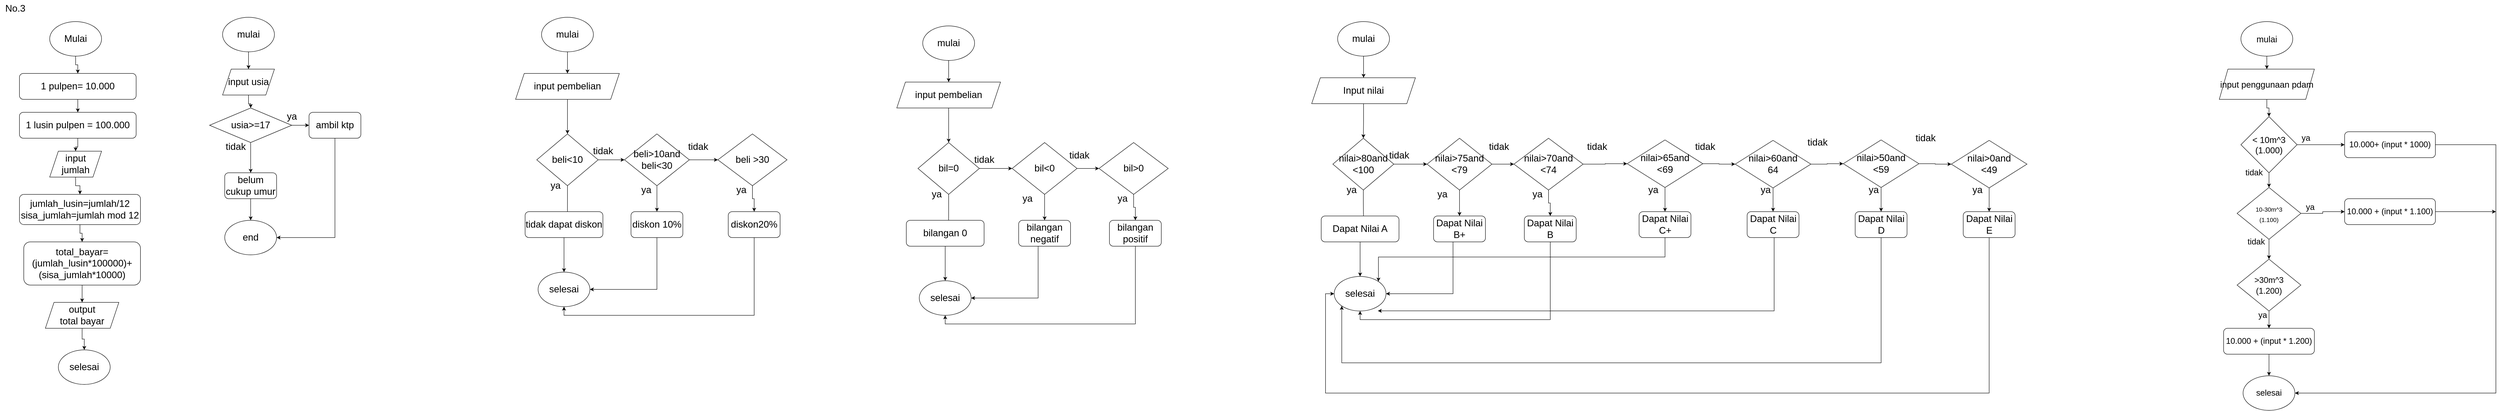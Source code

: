 <mxfile version="20.3.0" type="device"><diagram id="Jb3I0SCx1r03tCXMMXGC" name="Page-1"><mxGraphModel dx="1438" dy="920" grid="1" gridSize="10" guides="1" tooltips="1" connect="1" arrows="1" fold="1" page="1" pageScale="1" pageWidth="850" pageHeight="1100" math="0" shadow="0"><root><mxCell id="0"/><mxCell id="1" parent="0"/><mxCell id="TK1wVBb4uT0jrd9U-H1D-11" value="" style="edgeStyle=orthogonalEdgeStyle;rounded=0;orthogonalLoop=1;jettySize=auto;html=1;fontSize=22;" parent="1" source="TK1wVBb4uT0jrd9U-H1D-1" target="TK1wVBb4uT0jrd9U-H1D-3" edge="1"><mxGeometry relative="1" as="geometry"/></mxCell><mxCell id="TK1wVBb4uT0jrd9U-H1D-1" value="&lt;font style=&quot;font-size: 22px;&quot;&gt;Mulai&lt;/font&gt;" style="ellipse;whiteSpace=wrap;html=1;" parent="1" vertex="1"><mxGeometry x="130" y="90" width="120" height="80" as="geometry"/></mxCell><mxCell id="TK1wVBb4uT0jrd9U-H1D-2" value="No.3" style="text;html=1;align=center;verticalAlign=middle;resizable=0;points=[];autosize=1;strokeColor=none;fillColor=none;fontSize=22;" parent="1" vertex="1"><mxGeometry x="15" y="40" width="70" height="40" as="geometry"/></mxCell><mxCell id="TK1wVBb4uT0jrd9U-H1D-12" value="" style="edgeStyle=orthogonalEdgeStyle;rounded=0;orthogonalLoop=1;jettySize=auto;html=1;fontSize=22;" parent="1" source="TK1wVBb4uT0jrd9U-H1D-3" target="TK1wVBb4uT0jrd9U-H1D-4" edge="1"><mxGeometry relative="1" as="geometry"/></mxCell><mxCell id="TK1wVBb4uT0jrd9U-H1D-3" value="1 pulpen= 10.000" style="rounded=1;whiteSpace=wrap;html=1;fontSize=22;" parent="1" vertex="1"><mxGeometry x="60" y="210" width="270" height="60" as="geometry"/></mxCell><mxCell id="TK1wVBb4uT0jrd9U-H1D-13" value="" style="edgeStyle=orthogonalEdgeStyle;rounded=0;orthogonalLoop=1;jettySize=auto;html=1;fontSize=22;" parent="1" source="TK1wVBb4uT0jrd9U-H1D-4" target="TK1wVBb4uT0jrd9U-H1D-6" edge="1"><mxGeometry relative="1" as="geometry"/></mxCell><mxCell id="TK1wVBb4uT0jrd9U-H1D-4" value="1 lusin pulpen = 100.000" style="rounded=1;whiteSpace=wrap;html=1;fontSize=22;" parent="1" vertex="1"><mxGeometry x="60" y="300" width="270" height="60" as="geometry"/></mxCell><mxCell id="TK1wVBb4uT0jrd9U-H1D-14" value="" style="edgeStyle=orthogonalEdgeStyle;rounded=0;orthogonalLoop=1;jettySize=auto;html=1;fontSize=22;" parent="1" source="TK1wVBb4uT0jrd9U-H1D-6" target="TK1wVBb4uT0jrd9U-H1D-7" edge="1"><mxGeometry relative="1" as="geometry"/></mxCell><mxCell id="TK1wVBb4uT0jrd9U-H1D-6" value="input jumlah" style="shape=parallelogram;perimeter=parallelogramPerimeter;whiteSpace=wrap;html=1;fixedSize=1;fontSize=22;" parent="1" vertex="1"><mxGeometry x="130" y="390" width="120" height="60" as="geometry"/></mxCell><mxCell id="TK1wVBb4uT0jrd9U-H1D-15" value="" style="edgeStyle=orthogonalEdgeStyle;rounded=0;orthogonalLoop=1;jettySize=auto;html=1;fontSize=22;" parent="1" source="TK1wVBb4uT0jrd9U-H1D-7" target="TK1wVBb4uT0jrd9U-H1D-8" edge="1"><mxGeometry relative="1" as="geometry"/></mxCell><mxCell id="TK1wVBb4uT0jrd9U-H1D-7" value="jumlah_lusin=jumlah/12&lt;br&gt;sisa_jumlah=jumlah mod 12" style="rounded=1;whiteSpace=wrap;html=1;fontSize=22;" parent="1" vertex="1"><mxGeometry x="60" y="490" width="280" height="70" as="geometry"/></mxCell><mxCell id="TK1wVBb4uT0jrd9U-H1D-16" value="" style="edgeStyle=orthogonalEdgeStyle;rounded=0;orthogonalLoop=1;jettySize=auto;html=1;fontSize=22;" parent="1" source="TK1wVBb4uT0jrd9U-H1D-8" target="TK1wVBb4uT0jrd9U-H1D-9" edge="1"><mxGeometry relative="1" as="geometry"/></mxCell><mxCell id="TK1wVBb4uT0jrd9U-H1D-8" value="total_bayar=(jumlah_lusin*100000)+(sisa_jumlah*10000)" style="rounded=1;whiteSpace=wrap;html=1;fontSize=22;" parent="1" vertex="1"><mxGeometry x="70" y="600" width="270" height="100" as="geometry"/></mxCell><mxCell id="TK1wVBb4uT0jrd9U-H1D-17" value="" style="edgeStyle=orthogonalEdgeStyle;rounded=0;orthogonalLoop=1;jettySize=auto;html=1;fontSize=22;" parent="1" source="TK1wVBb4uT0jrd9U-H1D-9" target="TK1wVBb4uT0jrd9U-H1D-10" edge="1"><mxGeometry relative="1" as="geometry"/></mxCell><mxCell id="TK1wVBb4uT0jrd9U-H1D-9" value="output&lt;br&gt;total bayar" style="shape=parallelogram;perimeter=parallelogramPerimeter;whiteSpace=wrap;html=1;fixedSize=1;fontSize=22;" parent="1" vertex="1"><mxGeometry x="120" y="740" width="170" height="60" as="geometry"/></mxCell><mxCell id="TK1wVBb4uT0jrd9U-H1D-10" value="selesai" style="ellipse;whiteSpace=wrap;html=1;fontSize=22;" parent="1" vertex="1"><mxGeometry x="150" y="850" width="120" height="80" as="geometry"/></mxCell><mxCell id="TK1wVBb4uT0jrd9U-H1D-25" value="" style="edgeStyle=orthogonalEdgeStyle;rounded=0;orthogonalLoop=1;jettySize=auto;html=1;fontSize=22;" parent="1" source="TK1wVBb4uT0jrd9U-H1D-18" target="TK1wVBb4uT0jrd9U-H1D-19" edge="1"><mxGeometry relative="1" as="geometry"/></mxCell><mxCell id="TK1wVBb4uT0jrd9U-H1D-18" value="mulai" style="ellipse;whiteSpace=wrap;html=1;fontSize=22;" parent="1" vertex="1"><mxGeometry x="530" y="80" width="120" height="80" as="geometry"/></mxCell><mxCell id="TK1wVBb4uT0jrd9U-H1D-26" value="" style="edgeStyle=orthogonalEdgeStyle;rounded=0;orthogonalLoop=1;jettySize=auto;html=1;fontSize=22;" parent="1" source="TK1wVBb4uT0jrd9U-H1D-19" target="TK1wVBb4uT0jrd9U-H1D-20" edge="1"><mxGeometry relative="1" as="geometry"/></mxCell><mxCell id="TK1wVBb4uT0jrd9U-H1D-19" value="input usia" style="shape=parallelogram;perimeter=parallelogramPerimeter;whiteSpace=wrap;html=1;fixedSize=1;fontSize=22;" parent="1" vertex="1"><mxGeometry x="530" y="200" width="120" height="60" as="geometry"/></mxCell><mxCell id="TK1wVBb4uT0jrd9U-H1D-27" value="" style="edgeStyle=orthogonalEdgeStyle;rounded=0;orthogonalLoop=1;jettySize=auto;html=1;fontSize=22;" parent="1" source="TK1wVBb4uT0jrd9U-H1D-20" target="TK1wVBb4uT0jrd9U-H1D-23" edge="1"><mxGeometry relative="1" as="geometry"/></mxCell><mxCell id="TK1wVBb4uT0jrd9U-H1D-30" value="" style="edgeStyle=orthogonalEdgeStyle;rounded=0;orthogonalLoop=1;jettySize=auto;html=1;fontSize=22;" parent="1" source="TK1wVBb4uT0jrd9U-H1D-20" target="TK1wVBb4uT0jrd9U-H1D-22" edge="1"><mxGeometry relative="1" as="geometry"/></mxCell><mxCell id="TK1wVBb4uT0jrd9U-H1D-20" value="usia&amp;gt;=17" style="rhombus;whiteSpace=wrap;html=1;fontSize=22;" parent="1" vertex="1"><mxGeometry x="500" y="290" width="190" height="80" as="geometry"/></mxCell><mxCell id="TK1wVBb4uT0jrd9U-H1D-34" style="edgeStyle=orthogonalEdgeStyle;rounded=0;orthogonalLoop=1;jettySize=auto;html=1;exitX=0.5;exitY=1;exitDx=0;exitDy=0;entryX=1;entryY=0.5;entryDx=0;entryDy=0;fontSize=22;" parent="1" source="TK1wVBb4uT0jrd9U-H1D-22" target="TK1wVBb4uT0jrd9U-H1D-24" edge="1"><mxGeometry relative="1" as="geometry"/></mxCell><mxCell id="TK1wVBb4uT0jrd9U-H1D-22" value="ambil ktp" style="rounded=1;whiteSpace=wrap;html=1;fontSize=22;" parent="1" vertex="1"><mxGeometry x="730" y="300" width="120" height="60" as="geometry"/></mxCell><mxCell id="TK1wVBb4uT0jrd9U-H1D-28" value="" style="edgeStyle=orthogonalEdgeStyle;rounded=0;orthogonalLoop=1;jettySize=auto;html=1;fontSize=22;" parent="1" source="TK1wVBb4uT0jrd9U-H1D-23" target="TK1wVBb4uT0jrd9U-H1D-24" edge="1"><mxGeometry relative="1" as="geometry"/></mxCell><mxCell id="TK1wVBb4uT0jrd9U-H1D-23" value="belum cukup umur" style="rounded=1;whiteSpace=wrap;html=1;fontSize=22;" parent="1" vertex="1"><mxGeometry x="535" y="440" width="120" height="60" as="geometry"/></mxCell><mxCell id="TK1wVBb4uT0jrd9U-H1D-24" value="end" style="ellipse;whiteSpace=wrap;html=1;fontSize=22;" parent="1" vertex="1"><mxGeometry x="535" y="550" width="120" height="80" as="geometry"/></mxCell><mxCell id="TK1wVBb4uT0jrd9U-H1D-31" value="ya" style="text;html=1;align=center;verticalAlign=middle;resizable=0;points=[];autosize=1;strokeColor=none;fillColor=none;fontSize=22;" parent="1" vertex="1"><mxGeometry x="665" y="290" width="50" height="40" as="geometry"/></mxCell><mxCell id="TK1wVBb4uT0jrd9U-H1D-32" value="tidak" style="text;html=1;align=center;verticalAlign=middle;resizable=0;points=[];autosize=1;strokeColor=none;fillColor=none;fontSize=22;" parent="1" vertex="1"><mxGeometry x="525" y="360" width="70" height="40" as="geometry"/></mxCell><mxCell id="TK1wVBb4uT0jrd9U-H1D-66" value="" style="edgeStyle=orthogonalEdgeStyle;rounded=0;orthogonalLoop=1;jettySize=auto;html=1;fontSize=22;" parent="1" source="TK1wVBb4uT0jrd9U-H1D-35" target="TK1wVBb4uT0jrd9U-H1D-36" edge="1"><mxGeometry relative="1" as="geometry"/></mxCell><mxCell id="TK1wVBb4uT0jrd9U-H1D-35" value="mulai" style="ellipse;whiteSpace=wrap;html=1;fontSize=22;" parent="1" vertex="1"><mxGeometry x="1268" y="80" width="120" height="80" as="geometry"/></mxCell><mxCell id="TK1wVBb4uT0jrd9U-H1D-67" value="" style="edgeStyle=orthogonalEdgeStyle;rounded=0;orthogonalLoop=1;jettySize=auto;html=1;fontSize=22;" parent="1" source="TK1wVBb4uT0jrd9U-H1D-36" target="TK1wVBb4uT0jrd9U-H1D-37" edge="1"><mxGeometry relative="1" as="geometry"/></mxCell><mxCell id="TK1wVBb4uT0jrd9U-H1D-36" value="input pembelian" style="shape=parallelogram;perimeter=parallelogramPerimeter;whiteSpace=wrap;html=1;fixedSize=1;fontSize=22;" parent="1" vertex="1"><mxGeometry x="1208" y="210" width="240" height="60" as="geometry"/></mxCell><mxCell id="TK1wVBb4uT0jrd9U-H1D-42" style="edgeStyle=orthogonalEdgeStyle;rounded=0;orthogonalLoop=1;jettySize=auto;html=1;exitX=0.5;exitY=1;exitDx=0;exitDy=0;entryX=0.544;entryY=0.167;entryDx=0;entryDy=0;entryPerimeter=0;fontSize=22;" parent="1" source="TK1wVBb4uT0jrd9U-H1D-37" target="TK1wVBb4uT0jrd9U-H1D-41" edge="1"><mxGeometry relative="1" as="geometry"/></mxCell><mxCell id="TK1wVBb4uT0jrd9U-H1D-43" value="" style="edgeStyle=orthogonalEdgeStyle;rounded=0;orthogonalLoop=1;jettySize=auto;html=1;fontSize=22;" parent="1" source="TK1wVBb4uT0jrd9U-H1D-37" target="TK1wVBb4uT0jrd9U-H1D-38" edge="1"><mxGeometry relative="1" as="geometry"/></mxCell><mxCell id="TK1wVBb4uT0jrd9U-H1D-37" value="beli&amp;lt;10" style="rhombus;whiteSpace=wrap;html=1;fontSize=22;" parent="1" vertex="1"><mxGeometry x="1257" y="350" width="142" height="120" as="geometry"/></mxCell><mxCell id="TK1wVBb4uT0jrd9U-H1D-50" value="" style="edgeStyle=orthogonalEdgeStyle;rounded=0;orthogonalLoop=1;jettySize=auto;html=1;fontSize=22;" parent="1" source="TK1wVBb4uT0jrd9U-H1D-38" target="TK1wVBb4uT0jrd9U-H1D-40" edge="1"><mxGeometry relative="1" as="geometry"/></mxCell><mxCell id="TK1wVBb4uT0jrd9U-H1D-57" value="" style="edgeStyle=orthogonalEdgeStyle;rounded=0;orthogonalLoop=1;jettySize=auto;html=1;fontSize=22;" parent="1" source="TK1wVBb4uT0jrd9U-H1D-38" target="TK1wVBb4uT0jrd9U-H1D-55" edge="1"><mxGeometry relative="1" as="geometry"/></mxCell><mxCell id="TK1wVBb4uT0jrd9U-H1D-38" value="beli&amp;gt;10and&lt;br&gt;beli&amp;lt;30" style="rhombus;whiteSpace=wrap;html=1;fontSize=22;" parent="1" vertex="1"><mxGeometry x="1460" y="350" width="150" height="120" as="geometry"/></mxCell><mxCell id="TK1wVBb4uT0jrd9U-H1D-60" value="" style="edgeStyle=orthogonalEdgeStyle;rounded=0;orthogonalLoop=1;jettySize=auto;html=1;fontSize=22;" parent="1" source="TK1wVBb4uT0jrd9U-H1D-40" target="TK1wVBb4uT0jrd9U-H1D-56" edge="1"><mxGeometry relative="1" as="geometry"/></mxCell><mxCell id="TK1wVBb4uT0jrd9U-H1D-40" value="beli &amp;gt;30" style="rhombus;whiteSpace=wrap;html=1;fontSize=22;" parent="1" vertex="1"><mxGeometry x="1676" y="350" width="160" height="120" as="geometry"/></mxCell><mxCell id="TK1wVBb4uT0jrd9U-H1D-54" value="" style="edgeStyle=orthogonalEdgeStyle;rounded=0;orthogonalLoop=1;jettySize=auto;html=1;fontSize=22;" parent="1" source="TK1wVBb4uT0jrd9U-H1D-41" target="TK1wVBb4uT0jrd9U-H1D-52" edge="1"><mxGeometry relative="1" as="geometry"/></mxCell><mxCell id="TK1wVBb4uT0jrd9U-H1D-41" value="tidak dapat diskon" style="rounded=1;whiteSpace=wrap;html=1;fontSize=22;" parent="1" vertex="1"><mxGeometry x="1230" y="530" width="180" height="60" as="geometry"/></mxCell><mxCell id="TK1wVBb4uT0jrd9U-H1D-52" value="selesai" style="ellipse;whiteSpace=wrap;html=1;fontSize=22;" parent="1" vertex="1"><mxGeometry x="1260" y="670" width="120" height="80" as="geometry"/></mxCell><mxCell id="TK1wVBb4uT0jrd9U-H1D-58" style="edgeStyle=orthogonalEdgeStyle;rounded=0;orthogonalLoop=1;jettySize=auto;html=1;entryX=1;entryY=0.5;entryDx=0;entryDy=0;fontSize=22;" parent="1" source="TK1wVBb4uT0jrd9U-H1D-55" target="TK1wVBb4uT0jrd9U-H1D-52" edge="1"><mxGeometry relative="1" as="geometry"><Array as="points"><mxPoint x="1535" y="710"/></Array></mxGeometry></mxCell><mxCell id="TK1wVBb4uT0jrd9U-H1D-55" value="diskon 10%" style="rounded=1;whiteSpace=wrap;html=1;fontSize=22;" parent="1" vertex="1"><mxGeometry x="1475" y="530" width="120" height="60" as="geometry"/></mxCell><mxCell id="TK1wVBb4uT0jrd9U-H1D-59" style="edgeStyle=orthogonalEdgeStyle;rounded=0;orthogonalLoop=1;jettySize=auto;html=1;exitX=0.5;exitY=1;exitDx=0;exitDy=0;entryX=0.5;entryY=1;entryDx=0;entryDy=0;fontSize=22;" parent="1" source="TK1wVBb4uT0jrd9U-H1D-56" target="TK1wVBb4uT0jrd9U-H1D-52" edge="1"><mxGeometry relative="1" as="geometry"/></mxCell><mxCell id="TK1wVBb4uT0jrd9U-H1D-56" value="diskon20%" style="rounded=1;whiteSpace=wrap;html=1;fontSize=22;" parent="1" vertex="1"><mxGeometry x="1700" y="530" width="120" height="60" as="geometry"/></mxCell><mxCell id="TK1wVBb4uT0jrd9U-H1D-61" value="ya" style="text;html=1;align=center;verticalAlign=middle;resizable=0;points=[];autosize=1;strokeColor=none;fillColor=none;fontSize=22;" parent="1" vertex="1"><mxGeometry x="1275" y="450" width="50" height="40" as="geometry"/></mxCell><mxCell id="TK1wVBb4uT0jrd9U-H1D-62" value="tidak" style="text;html=1;align=center;verticalAlign=middle;resizable=0;points=[];autosize=1;strokeColor=none;fillColor=none;fontSize=22;" parent="1" vertex="1"><mxGeometry x="1375" y="370" width="70" height="40" as="geometry"/></mxCell><mxCell id="TK1wVBb4uT0jrd9U-H1D-63" value="tidak" style="text;html=1;align=center;verticalAlign=middle;resizable=0;points=[];autosize=1;strokeColor=none;fillColor=none;fontSize=22;" parent="1" vertex="1"><mxGeometry x="1595" y="360" width="70" height="40" as="geometry"/></mxCell><mxCell id="TK1wVBb4uT0jrd9U-H1D-64" value="ya" style="text;html=1;align=center;verticalAlign=middle;resizable=0;points=[];autosize=1;strokeColor=none;fillColor=none;fontSize=22;" parent="1" vertex="1"><mxGeometry x="1485" y="460" width="50" height="40" as="geometry"/></mxCell><mxCell id="TK1wVBb4uT0jrd9U-H1D-65" value="ya" style="text;html=1;align=center;verticalAlign=middle;resizable=0;points=[];autosize=1;strokeColor=none;fillColor=none;fontSize=22;" parent="1" vertex="1"><mxGeometry x="1705" y="460" width="50" height="40" as="geometry"/></mxCell><mxCell id="TK1wVBb4uT0jrd9U-H1D-69" value="" style="edgeStyle=orthogonalEdgeStyle;rounded=0;orthogonalLoop=1;jettySize=auto;html=1;fontSize=22;" parent="1" source="TK1wVBb4uT0jrd9U-H1D-70" target="TK1wVBb4uT0jrd9U-H1D-72" edge="1"><mxGeometry relative="1" as="geometry"/></mxCell><mxCell id="TK1wVBb4uT0jrd9U-H1D-70" value="mulai" style="ellipse;whiteSpace=wrap;html=1;fontSize=22;" parent="1" vertex="1"><mxGeometry x="2150" y="100" width="120" height="80" as="geometry"/></mxCell><mxCell id="TK1wVBb4uT0jrd9U-H1D-71" value="" style="edgeStyle=orthogonalEdgeStyle;rounded=0;orthogonalLoop=1;jettySize=auto;html=1;fontSize=22;" parent="1" source="TK1wVBb4uT0jrd9U-H1D-72" target="TK1wVBb4uT0jrd9U-H1D-75" edge="1"><mxGeometry relative="1" as="geometry"/></mxCell><mxCell id="TK1wVBb4uT0jrd9U-H1D-72" value="input pembelian" style="shape=parallelogram;perimeter=parallelogramPerimeter;whiteSpace=wrap;html=1;fixedSize=1;fontSize=22;" parent="1" vertex="1"><mxGeometry x="2090" y="230" width="240" height="60" as="geometry"/></mxCell><mxCell id="TK1wVBb4uT0jrd9U-H1D-73" style="edgeStyle=orthogonalEdgeStyle;rounded=0;orthogonalLoop=1;jettySize=auto;html=1;exitX=0.5;exitY=1;exitDx=0;exitDy=0;entryX=0.544;entryY=0.167;entryDx=0;entryDy=0;entryPerimeter=0;fontSize=22;" parent="1" source="TK1wVBb4uT0jrd9U-H1D-75" target="TK1wVBb4uT0jrd9U-H1D-82" edge="1"><mxGeometry relative="1" as="geometry"/></mxCell><mxCell id="TK1wVBb4uT0jrd9U-H1D-74" value="" style="edgeStyle=orthogonalEdgeStyle;rounded=0;orthogonalLoop=1;jettySize=auto;html=1;fontSize=22;" parent="1" source="TK1wVBb4uT0jrd9U-H1D-75" target="TK1wVBb4uT0jrd9U-H1D-78" edge="1"><mxGeometry relative="1" as="geometry"/></mxCell><mxCell id="TK1wVBb4uT0jrd9U-H1D-75" value="bil=0" style="rhombus;whiteSpace=wrap;html=1;fontSize=22;" parent="1" vertex="1"><mxGeometry x="2139" y="370" width="142" height="120" as="geometry"/></mxCell><mxCell id="TK1wVBb4uT0jrd9U-H1D-76" value="" style="edgeStyle=orthogonalEdgeStyle;rounded=0;orthogonalLoop=1;jettySize=auto;html=1;fontSize=22;" parent="1" source="TK1wVBb4uT0jrd9U-H1D-78" target="TK1wVBb4uT0jrd9U-H1D-80" edge="1"><mxGeometry relative="1" as="geometry"/></mxCell><mxCell id="TK1wVBb4uT0jrd9U-H1D-77" value="" style="edgeStyle=orthogonalEdgeStyle;rounded=0;orthogonalLoop=1;jettySize=auto;html=1;fontSize=22;" parent="1" source="TK1wVBb4uT0jrd9U-H1D-78" target="TK1wVBb4uT0jrd9U-H1D-85" edge="1"><mxGeometry relative="1" as="geometry"/></mxCell><mxCell id="TK1wVBb4uT0jrd9U-H1D-78" value="bil&amp;lt;0" style="rhombus;whiteSpace=wrap;html=1;fontSize=22;" parent="1" vertex="1"><mxGeometry x="2357" y="370" width="150" height="120" as="geometry"/></mxCell><mxCell id="TK1wVBb4uT0jrd9U-H1D-79" value="" style="edgeStyle=orthogonalEdgeStyle;rounded=0;orthogonalLoop=1;jettySize=auto;html=1;fontSize=22;" parent="1" source="TK1wVBb4uT0jrd9U-H1D-80" target="TK1wVBb4uT0jrd9U-H1D-87" edge="1"><mxGeometry relative="1" as="geometry"/></mxCell><mxCell id="TK1wVBb4uT0jrd9U-H1D-80" value="bil&amp;gt;0" style="rhombus;whiteSpace=wrap;html=1;fontSize=22;" parent="1" vertex="1"><mxGeometry x="2558" y="370" width="160" height="120" as="geometry"/></mxCell><mxCell id="TK1wVBb4uT0jrd9U-H1D-81" value="" style="edgeStyle=orthogonalEdgeStyle;rounded=0;orthogonalLoop=1;jettySize=auto;html=1;fontSize=22;" parent="1" source="TK1wVBb4uT0jrd9U-H1D-82" target="TK1wVBb4uT0jrd9U-H1D-83" edge="1"><mxGeometry relative="1" as="geometry"/></mxCell><mxCell id="TK1wVBb4uT0jrd9U-H1D-82" value="bilangan 0" style="rounded=1;whiteSpace=wrap;html=1;fontSize=22;" parent="1" vertex="1"><mxGeometry x="2112" y="550" width="180" height="60" as="geometry"/></mxCell><mxCell id="TK1wVBb4uT0jrd9U-H1D-83" value="selesai" style="ellipse;whiteSpace=wrap;html=1;fontSize=22;" parent="1" vertex="1"><mxGeometry x="2142" y="690" width="120" height="80" as="geometry"/></mxCell><mxCell id="TK1wVBb4uT0jrd9U-H1D-84" style="edgeStyle=orthogonalEdgeStyle;rounded=0;orthogonalLoop=1;jettySize=auto;html=1;entryX=1;entryY=0.5;entryDx=0;entryDy=0;fontSize=22;" parent="1" source="TK1wVBb4uT0jrd9U-H1D-85" target="TK1wVBb4uT0jrd9U-H1D-83" edge="1"><mxGeometry relative="1" as="geometry"><Array as="points"><mxPoint x="2417" y="730"/></Array></mxGeometry></mxCell><mxCell id="TK1wVBb4uT0jrd9U-H1D-85" value="bilangan negatif" style="rounded=1;whiteSpace=wrap;html=1;fontSize=22;" parent="1" vertex="1"><mxGeometry x="2372" y="550" width="120" height="60" as="geometry"/></mxCell><mxCell id="TK1wVBb4uT0jrd9U-H1D-86" style="edgeStyle=orthogonalEdgeStyle;rounded=0;orthogonalLoop=1;jettySize=auto;html=1;exitX=0.5;exitY=1;exitDx=0;exitDy=0;entryX=0.5;entryY=1;entryDx=0;entryDy=0;fontSize=22;" parent="1" source="TK1wVBb4uT0jrd9U-H1D-87" target="TK1wVBb4uT0jrd9U-H1D-83" edge="1"><mxGeometry relative="1" as="geometry"/></mxCell><mxCell id="TK1wVBb4uT0jrd9U-H1D-87" value="bilangan positif" style="rounded=1;whiteSpace=wrap;html=1;fontSize=22;" parent="1" vertex="1"><mxGeometry x="2582" y="550" width="120" height="60" as="geometry"/></mxCell><mxCell id="TK1wVBb4uT0jrd9U-H1D-88" value="ya" style="text;html=1;align=center;verticalAlign=middle;resizable=0;points=[];autosize=1;strokeColor=none;fillColor=none;fontSize=22;" parent="1" vertex="1"><mxGeometry x="2157" y="470" width="50" height="40" as="geometry"/></mxCell><mxCell id="TK1wVBb4uT0jrd9U-H1D-89" value="tidak" style="text;html=1;align=center;verticalAlign=middle;resizable=0;points=[];autosize=1;strokeColor=none;fillColor=none;fontSize=22;" parent="1" vertex="1"><mxGeometry x="2257" y="390" width="70" height="40" as="geometry"/></mxCell><mxCell id="TK1wVBb4uT0jrd9U-H1D-90" value="tidak" style="text;html=1;align=center;verticalAlign=middle;resizable=0;points=[];autosize=1;strokeColor=none;fillColor=none;fontSize=22;" parent="1" vertex="1"><mxGeometry x="2477" y="380" width="70" height="40" as="geometry"/></mxCell><mxCell id="TK1wVBb4uT0jrd9U-H1D-91" value="ya" style="text;html=1;align=center;verticalAlign=middle;resizable=0;points=[];autosize=1;strokeColor=none;fillColor=none;fontSize=22;" parent="1" vertex="1"><mxGeometry x="2367" y="480" width="50" height="40" as="geometry"/></mxCell><mxCell id="TK1wVBb4uT0jrd9U-H1D-92" value="ya" style="text;html=1;align=center;verticalAlign=middle;resizable=0;points=[];autosize=1;strokeColor=none;fillColor=none;fontSize=22;" parent="1" vertex="1"><mxGeometry x="2587" y="480" width="50" height="40" as="geometry"/></mxCell><mxCell id="TK1wVBb4uT0jrd9U-H1D-93" value="" style="edgeStyle=orthogonalEdgeStyle;rounded=0;orthogonalLoop=1;jettySize=auto;html=1;fontSize=22;" parent="1" source="TK1wVBb4uT0jrd9U-H1D-94" target="TK1wVBb4uT0jrd9U-H1D-96" edge="1"><mxGeometry relative="1" as="geometry"/></mxCell><mxCell id="TK1wVBb4uT0jrd9U-H1D-94" value="mulai" style="ellipse;whiteSpace=wrap;html=1;fontSize=22;" parent="1" vertex="1"><mxGeometry x="3110" y="90" width="120" height="80" as="geometry"/></mxCell><mxCell id="TK1wVBb4uT0jrd9U-H1D-95" value="" style="edgeStyle=orthogonalEdgeStyle;rounded=0;orthogonalLoop=1;jettySize=auto;html=1;fontSize=22;" parent="1" source="TK1wVBb4uT0jrd9U-H1D-96" target="TK1wVBb4uT0jrd9U-H1D-99" edge="1"><mxGeometry relative="1" as="geometry"/></mxCell><mxCell id="TK1wVBb4uT0jrd9U-H1D-96" value="Input nilai" style="shape=parallelogram;perimeter=parallelogramPerimeter;whiteSpace=wrap;html=1;fixedSize=1;fontSize=22;" parent="1" vertex="1"><mxGeometry x="3050" y="220" width="240" height="60" as="geometry"/></mxCell><mxCell id="TK1wVBb4uT0jrd9U-H1D-97" style="edgeStyle=orthogonalEdgeStyle;rounded=0;orthogonalLoop=1;jettySize=auto;html=1;exitX=0.5;exitY=1;exitDx=0;exitDy=0;entryX=0.544;entryY=0.167;entryDx=0;entryDy=0;entryPerimeter=0;fontSize=22;" parent="1" source="TK1wVBb4uT0jrd9U-H1D-99" target="TK1wVBb4uT0jrd9U-H1D-106" edge="1"><mxGeometry relative="1" as="geometry"/></mxCell><mxCell id="TK1wVBb4uT0jrd9U-H1D-98" value="" style="edgeStyle=orthogonalEdgeStyle;rounded=0;orthogonalLoop=1;jettySize=auto;html=1;fontSize=22;" parent="1" source="TK1wVBb4uT0jrd9U-H1D-99" target="TK1wVBb4uT0jrd9U-H1D-102" edge="1"><mxGeometry relative="1" as="geometry"/></mxCell><mxCell id="TK1wVBb4uT0jrd9U-H1D-99" value="nilai&amp;gt;80and&lt;br&gt;&amp;lt;100" style="rhombus;whiteSpace=wrap;html=1;fontSize=22;" parent="1" vertex="1"><mxGeometry x="3099" y="360" width="141" height="120" as="geometry"/></mxCell><mxCell id="TK1wVBb4uT0jrd9U-H1D-100" value="" style="edgeStyle=orthogonalEdgeStyle;rounded=0;orthogonalLoop=1;jettySize=auto;html=1;fontSize=22;" parent="1" source="TK1wVBb4uT0jrd9U-H1D-102" target="TK1wVBb4uT0jrd9U-H1D-104" edge="1"><mxGeometry relative="1" as="geometry"/></mxCell><mxCell id="TK1wVBb4uT0jrd9U-H1D-101" value="" style="edgeStyle=orthogonalEdgeStyle;rounded=0;orthogonalLoop=1;jettySize=auto;html=1;fontSize=22;" parent="1" source="TK1wVBb4uT0jrd9U-H1D-102" target="TK1wVBb4uT0jrd9U-H1D-109" edge="1"><mxGeometry relative="1" as="geometry"/></mxCell><mxCell id="TK1wVBb4uT0jrd9U-H1D-102" value="nilai&amp;gt;75and&lt;br&gt;&amp;lt;79" style="rhombus;whiteSpace=wrap;html=1;fontSize=22;" parent="1" vertex="1"><mxGeometry x="3317" y="360" width="150" height="120" as="geometry"/></mxCell><mxCell id="TK1wVBb4uT0jrd9U-H1D-103" value="" style="edgeStyle=orthogonalEdgeStyle;rounded=0;orthogonalLoop=1;jettySize=auto;html=1;fontSize=22;" parent="1" source="TK1wVBb4uT0jrd9U-H1D-104" target="TK1wVBb4uT0jrd9U-H1D-111" edge="1"><mxGeometry relative="1" as="geometry"/></mxCell><mxCell id="TK1wVBb4uT0jrd9U-H1D-122" value="" style="edgeStyle=orthogonalEdgeStyle;rounded=0;orthogonalLoop=1;jettySize=auto;html=1;fontSize=22;" parent="1" source="TK1wVBb4uT0jrd9U-H1D-104" target="TK1wVBb4uT0jrd9U-H1D-117" edge="1"><mxGeometry relative="1" as="geometry"/></mxCell><mxCell id="TK1wVBb4uT0jrd9U-H1D-104" value="nilai&amp;gt;70and&lt;br&gt;&amp;lt;74" style="rhombus;whiteSpace=wrap;html=1;fontSize=22;" parent="1" vertex="1"><mxGeometry x="3518" y="360" width="160" height="120" as="geometry"/></mxCell><mxCell id="TK1wVBb4uT0jrd9U-H1D-105" value="" style="edgeStyle=orthogonalEdgeStyle;rounded=0;orthogonalLoop=1;jettySize=auto;html=1;fontSize=22;" parent="1" source="TK1wVBb4uT0jrd9U-H1D-106" target="TK1wVBb4uT0jrd9U-H1D-107" edge="1"><mxGeometry relative="1" as="geometry"/></mxCell><mxCell id="TK1wVBb4uT0jrd9U-H1D-106" value="Dapat Nilai A" style="rounded=1;whiteSpace=wrap;html=1;fontSize=22;" parent="1" vertex="1"><mxGeometry x="3072" y="540" width="180" height="60" as="geometry"/></mxCell><mxCell id="TK1wVBb4uT0jrd9U-H1D-107" value="selesai" style="ellipse;whiteSpace=wrap;html=1;fontSize=22;" parent="1" vertex="1"><mxGeometry x="3102" y="680" width="120" height="80" as="geometry"/></mxCell><mxCell id="TK1wVBb4uT0jrd9U-H1D-108" style="edgeStyle=orthogonalEdgeStyle;rounded=0;orthogonalLoop=1;jettySize=auto;html=1;entryX=1;entryY=0.5;entryDx=0;entryDy=0;fontSize=22;" parent="1" source="TK1wVBb4uT0jrd9U-H1D-109" target="TK1wVBb4uT0jrd9U-H1D-107" edge="1"><mxGeometry relative="1" as="geometry"><Array as="points"><mxPoint x="3377" y="720"/></Array></mxGeometry></mxCell><mxCell id="TK1wVBb4uT0jrd9U-H1D-109" value="Dapat Nilai B+" style="rounded=1;whiteSpace=wrap;html=1;fontSize=22;" parent="1" vertex="1"><mxGeometry x="3332" y="540" width="120" height="60" as="geometry"/></mxCell><mxCell id="TK1wVBb4uT0jrd9U-H1D-110" style="edgeStyle=orthogonalEdgeStyle;rounded=0;orthogonalLoop=1;jettySize=auto;html=1;exitX=0.5;exitY=1;exitDx=0;exitDy=0;entryX=0.5;entryY=1;entryDx=0;entryDy=0;fontSize=22;" parent="1" source="TK1wVBb4uT0jrd9U-H1D-111" target="TK1wVBb4uT0jrd9U-H1D-107" edge="1"><mxGeometry relative="1" as="geometry"/></mxCell><mxCell id="TK1wVBb4uT0jrd9U-H1D-111" value="Dapat Nilai B&lt;span style=&quot;color: rgba(0, 0, 0, 0); font-family: monospace; font-size: 0px; text-align: start;&quot;&gt;%3CmxGraphModel%3E%3Croot%3E%3CmxCell%20id%3D%220%22%2F%3E%3CmxCell%20id%3D%221%22%20parent%3D%220%22%2F%3E%3CmxCell%20id%3D%222%22%20value%3D%22%22%20style%3D%22rhombus%3BwhiteSpace%3Dwrap%3Bhtml%3D1%3BfontSize%3D22%3B%22%20vertex%3D%221%22%20parent%3D%221%22%3E%3CmxGeometry%20x%3D%224260%22%20y%3D%22355%22%20width%3D%22175%22%20height%3D%22110%22%20as%3D%22geometry%22%2F%3E%3C%2FmxCell%3E%3C%2Froot%3E%3C%2FmxGraphModel%3E&lt;/span&gt;" style="rounded=1;whiteSpace=wrap;html=1;fontSize=22;" parent="1" vertex="1"><mxGeometry x="3542" y="540" width="120" height="60" as="geometry"/></mxCell><mxCell id="TK1wVBb4uT0jrd9U-H1D-112" value="ya" style="text;html=1;align=center;verticalAlign=middle;resizable=0;points=[];autosize=1;strokeColor=none;fillColor=none;fontSize=22;" parent="1" vertex="1"><mxGeometry x="3117" y="460" width="50" height="40" as="geometry"/></mxCell><mxCell id="TK1wVBb4uT0jrd9U-H1D-113" value="tidak" style="text;html=1;align=center;verticalAlign=middle;resizable=0;points=[];autosize=1;strokeColor=none;fillColor=none;fontSize=22;" parent="1" vertex="1"><mxGeometry x="3217" y="380" width="70" height="40" as="geometry"/></mxCell><mxCell id="TK1wVBb4uT0jrd9U-H1D-114" value="tidak" style="text;html=1;align=center;verticalAlign=middle;resizable=0;points=[];autosize=1;strokeColor=none;fillColor=none;fontSize=22;" parent="1" vertex="1"><mxGeometry x="3448" y="360" width="70" height="40" as="geometry"/></mxCell><mxCell id="TK1wVBb4uT0jrd9U-H1D-115" value="ya" style="text;html=1;align=center;verticalAlign=middle;resizable=0;points=[];autosize=1;strokeColor=none;fillColor=none;fontSize=22;" parent="1" vertex="1"><mxGeometry x="3327" y="470" width="50" height="40" as="geometry"/></mxCell><mxCell id="TK1wVBb4uT0jrd9U-H1D-116" value="ya" style="text;html=1;align=center;verticalAlign=middle;resizable=0;points=[];autosize=1;strokeColor=none;fillColor=none;fontSize=22;" parent="1" vertex="1"><mxGeometry x="3547" y="470" width="50" height="40" as="geometry"/></mxCell><mxCell id="TK1wVBb4uT0jrd9U-H1D-123" value="" style="edgeStyle=orthogonalEdgeStyle;rounded=0;orthogonalLoop=1;jettySize=auto;html=1;fontSize=22;" parent="1" source="TK1wVBb4uT0jrd9U-H1D-117" target="TK1wVBb4uT0jrd9U-H1D-119" edge="1"><mxGeometry relative="1" as="geometry"/></mxCell><mxCell id="TK1wVBb4uT0jrd9U-H1D-131" style="edgeStyle=orthogonalEdgeStyle;rounded=0;orthogonalLoop=1;jettySize=auto;html=1;exitX=0.5;exitY=1;exitDx=0;exitDy=0;entryX=0.5;entryY=0;entryDx=0;entryDy=0;fontSize=22;" parent="1" source="TK1wVBb4uT0jrd9U-H1D-117" target="TK1wVBb4uT0jrd9U-H1D-127" edge="1"><mxGeometry relative="1" as="geometry"/></mxCell><mxCell id="TK1wVBb4uT0jrd9U-H1D-117" value="nilai&amp;gt;65and&lt;br&gt;&amp;lt;69" style="rhombus;whiteSpace=wrap;html=1;fontSize=22;" parent="1" vertex="1"><mxGeometry x="3780" y="364" width="175" height="110" as="geometry"/></mxCell><mxCell id="TK1wVBb4uT0jrd9U-H1D-124" value="" style="edgeStyle=orthogonalEdgeStyle;rounded=0;orthogonalLoop=1;jettySize=auto;html=1;fontSize=22;" parent="1" source="TK1wVBb4uT0jrd9U-H1D-119" target="TK1wVBb4uT0jrd9U-H1D-120" edge="1"><mxGeometry relative="1" as="geometry"/></mxCell><mxCell id="TK1wVBb4uT0jrd9U-H1D-133" value="" style="edgeStyle=orthogonalEdgeStyle;rounded=0;orthogonalLoop=1;jettySize=auto;html=1;fontSize=22;" parent="1" source="TK1wVBb4uT0jrd9U-H1D-119" target="TK1wVBb4uT0jrd9U-H1D-128" edge="1"><mxGeometry relative="1" as="geometry"/></mxCell><mxCell id="TK1wVBb4uT0jrd9U-H1D-119" value="nilai&amp;gt;60and&lt;br&gt;64" style="rhombus;whiteSpace=wrap;html=1;fontSize=22;" parent="1" vertex="1"><mxGeometry x="4030" y="365" width="175" height="110" as="geometry"/></mxCell><mxCell id="TK1wVBb4uT0jrd9U-H1D-126" value="" style="edgeStyle=orthogonalEdgeStyle;rounded=0;orthogonalLoop=1;jettySize=auto;html=1;fontSize=22;" parent="1" source="TK1wVBb4uT0jrd9U-H1D-120" target="TK1wVBb4uT0jrd9U-H1D-121" edge="1"><mxGeometry relative="1" as="geometry"/></mxCell><mxCell id="TK1wVBb4uT0jrd9U-H1D-135" value="" style="edgeStyle=orthogonalEdgeStyle;rounded=0;orthogonalLoop=1;jettySize=auto;html=1;fontSize=22;" parent="1" source="TK1wVBb4uT0jrd9U-H1D-120" target="TK1wVBb4uT0jrd9U-H1D-129" edge="1"><mxGeometry relative="1" as="geometry"/></mxCell><mxCell id="TK1wVBb4uT0jrd9U-H1D-120" value="nilai&amp;gt;50and&lt;br&gt;&amp;lt;59" style="rhombus;whiteSpace=wrap;html=1;fontSize=22;" parent="1" vertex="1"><mxGeometry x="4280" y="364" width="175" height="110" as="geometry"/></mxCell><mxCell id="TK1wVBb4uT0jrd9U-H1D-136" value="" style="edgeStyle=orthogonalEdgeStyle;rounded=0;orthogonalLoop=1;jettySize=auto;html=1;fontSize=22;" parent="1" source="TK1wVBb4uT0jrd9U-H1D-121" target="TK1wVBb4uT0jrd9U-H1D-130" edge="1"><mxGeometry relative="1" as="geometry"/></mxCell><mxCell id="TK1wVBb4uT0jrd9U-H1D-121" value="nilai&amp;gt;0and&lt;br&gt;&amp;lt;49" style="rhombus;whiteSpace=wrap;html=1;fontSize=22;" parent="1" vertex="1"><mxGeometry x="4530" y="365" width="175" height="110" as="geometry"/></mxCell><mxCell id="TK1wVBb4uT0jrd9U-H1D-132" style="edgeStyle=orthogonalEdgeStyle;rounded=0;orthogonalLoop=1;jettySize=auto;html=1;exitX=0.5;exitY=1;exitDx=0;exitDy=0;entryX=1;entryY=0;entryDx=0;entryDy=0;fontSize=22;" parent="1" source="TK1wVBb4uT0jrd9U-H1D-127" target="TK1wVBb4uT0jrd9U-H1D-107" edge="1"><mxGeometry relative="1" as="geometry"/></mxCell><mxCell id="TK1wVBb4uT0jrd9U-H1D-127" value="Dapat Nilai C+&lt;span style=&quot;color: rgba(0, 0, 0, 0); font-family: monospace; font-size: 0px; text-align: start;&quot;&gt;%3CmxGraphModel%3E%3Croot%3E%3CmxCell%20id%3D%220%22%2F%3E%3CmxCell%20id%3D%221%22%20parent%3D%220%22%2F%3E%3CmxCell%20id%3D%222%22%20value%3D%22%22%20style%3D%22rhombus%3BwhiteSpace%3Dwrap%3Bhtml%3D1%3BfontSize%3D22%3B%22%20vertex%3D%221%22%20parent%3D%221%22%3E%3CmxGeometry%20x%3D%224260%22%20y%3D%22355%22%20width%3D%22175%22%20height%3D%22110%22%20as%3D%22geometry%22%2F%3E%3C%2FmxCell%3E%3C%2Froot%3E%3C%2FmxGraphModel%3E&lt;/span&gt;" style="rounded=1;whiteSpace=wrap;html=1;fontSize=22;" parent="1" vertex="1"><mxGeometry x="3807.5" y="530" width="120" height="60" as="geometry"/></mxCell><mxCell id="TK1wVBb4uT0jrd9U-H1D-134" style="edgeStyle=orthogonalEdgeStyle;rounded=0;orthogonalLoop=1;jettySize=auto;html=1;entryX=0.842;entryY=0.996;entryDx=0;entryDy=0;entryPerimeter=0;fontSize=22;" parent="1" source="TK1wVBb4uT0jrd9U-H1D-128" target="TK1wVBb4uT0jrd9U-H1D-107" edge="1"><mxGeometry relative="1" as="geometry"><Array as="points"><mxPoint x="4120" y="760"/></Array></mxGeometry></mxCell><mxCell id="TK1wVBb4uT0jrd9U-H1D-128" value="Dapat Nilai C&lt;span style=&quot;color: rgba(0, 0, 0, 0); font-family: monospace; font-size: 0px; text-align: start;&quot;&gt;%3CmxGraphModel%3E%3Croot%3E%3CmxCell%20id%3D%220%22%2F%3E%3CmxCell%20id%3D%221%22%20parent%3D%220%22%2F%3E%3CmxCell%20id%3D%222%22%20value%3D%22%22%20style%3D%22rhombus%3BwhiteSpace%3Dwrap%3Bhtml%3D1%3BfontSize%3D22%3B%22%20vertex%3D%221%22%20parent%3D%221%22%3E%3CmxGeometry%20x%3D%224260%22%20y%3D%22355%22%20width%3D%22175%22%20height%3D%22110%22%20as%3D%22geometry%22%2F%3E%3C%2FmxCell%3E%3C%2Froot%3E%3C%2FmxGraphModel%3E&lt;/span&gt;" style="rounded=1;whiteSpace=wrap;html=1;fontSize=22;" parent="1" vertex="1"><mxGeometry x="4057.5" y="530" width="120" height="60" as="geometry"/></mxCell><mxCell id="TK1wVBb4uT0jrd9U-H1D-137" style="edgeStyle=orthogonalEdgeStyle;rounded=0;orthogonalLoop=1;jettySize=auto;html=1;entryX=0;entryY=1;entryDx=0;entryDy=0;fontSize=22;" parent="1" source="TK1wVBb4uT0jrd9U-H1D-129" target="TK1wVBb4uT0jrd9U-H1D-107" edge="1"><mxGeometry relative="1" as="geometry"><Array as="points"><mxPoint x="4368" y="880"/><mxPoint x="3120" y="880"/></Array></mxGeometry></mxCell><mxCell id="TK1wVBb4uT0jrd9U-H1D-129" value="Dapat Nilai D&lt;span style=&quot;color: rgba(0, 0, 0, 0); font-family: monospace; font-size: 0px; text-align: start;&quot;&gt;%3CmxGraphModel%3E%3Croot%3E%3CmxCell%20id%3D%220%22%2F%3E%3CmxCell%20id%3D%221%22%20parent%3D%220%22%2F%3E%3CmxCell%20id%3D%222%22%20value%3D%22%22%20style%3D%22rhombus%3BwhiteSpace%3Dwrap%3Bhtml%3D1%3BfontSize%3D22%3B%22%20vertex%3D%221%22%20parent%3D%221%22%3E%3CmxGeometry%20x%3D%224260%22%20y%3D%22355%22%20width%3D%22175%22%20height%3D%22110%22%20as%3D%22geometry%22%2F%3E%3C%2FmxCell%3E%3C%2Froot%3E%3C%2FmxGraphModel%3E&lt;/span&gt;" style="rounded=1;whiteSpace=wrap;html=1;fontSize=22;" parent="1" vertex="1"><mxGeometry x="4307.5" y="530" width="120" height="60" as="geometry"/></mxCell><mxCell id="TK1wVBb4uT0jrd9U-H1D-139" style="edgeStyle=orthogonalEdgeStyle;rounded=0;orthogonalLoop=1;jettySize=auto;html=1;entryX=0;entryY=0.5;entryDx=0;entryDy=0;fontSize=22;" parent="1" source="TK1wVBb4uT0jrd9U-H1D-130" target="TK1wVBb4uT0jrd9U-H1D-107" edge="1"><mxGeometry relative="1" as="geometry"><Array as="points"><mxPoint x="4618" y="950"/><mxPoint x="3082" y="950"/><mxPoint x="3082" y="720"/></Array></mxGeometry></mxCell><mxCell id="TK1wVBb4uT0jrd9U-H1D-130" value="Dapat Nilai E&lt;span style=&quot;color: rgba(0, 0, 0, 0); font-family: monospace; font-size: 0px; text-align: start;&quot;&gt;%3CmxGraphModel%3E%3Croot%3E%3CmxCell%20id%3D%220%22%2F%3E%3CmxCell%20id%3D%221%22%20parent%3D%220%22%2F%3E%3CmxCell%20id%3D%222%22%20value%3D%22%22%20style%3D%22rhombus%3BwhiteSpace%3Dwrap%3Bhtml%3D1%3BfontSize%3D22%3B%22%20vertex%3D%221%22%20parent%3D%221%22%3E%3CmxGeometry%20x%3D%224260%22%20y%3D%22355%22%20width%3D%22175%22%20height%3D%22110%22%20as%3D%22geometry%22%2F%3E%3C%2FmxCell%3E%3C%2Froot%3E%3C%2FmxGraphModel%3E&lt;/span&gt;" style="rounded=1;whiteSpace=wrap;html=1;fontSize=22;" parent="1" vertex="1"><mxGeometry x="4557.5" y="530" width="120" height="60" as="geometry"/></mxCell><mxCell id="TK1wVBb4uT0jrd9U-H1D-141" value="tidak" style="text;html=1;align=center;verticalAlign=middle;resizable=0;points=[];autosize=1;strokeColor=none;fillColor=none;fontSize=22;" parent="1" vertex="1"><mxGeometry x="3675" y="360" width="70" height="40" as="geometry"/></mxCell><mxCell id="TK1wVBb4uT0jrd9U-H1D-142" value="tidak" style="text;html=1;align=center;verticalAlign=middle;resizable=0;points=[];autosize=1;strokeColor=none;fillColor=none;fontSize=22;" parent="1" vertex="1"><mxGeometry x="3925" y="360" width="70" height="40" as="geometry"/></mxCell><mxCell id="TK1wVBb4uT0jrd9U-H1D-143" value="tidak" style="text;html=1;align=center;verticalAlign=middle;resizable=0;points=[];autosize=1;strokeColor=none;fillColor=none;fontSize=22;" parent="1" vertex="1"><mxGeometry x="4185" y="350" width="70" height="40" as="geometry"/></mxCell><mxCell id="TK1wVBb4uT0jrd9U-H1D-144" value="tidak" style="text;html=1;align=center;verticalAlign=middle;resizable=0;points=[];autosize=1;strokeColor=none;fillColor=none;fontSize=22;" parent="1" vertex="1"><mxGeometry x="4435" y="340" width="70" height="40" as="geometry"/></mxCell><mxCell id="TK1wVBb4uT0jrd9U-H1D-145" value="ya" style="text;html=1;align=center;verticalAlign=middle;resizable=0;points=[];autosize=1;strokeColor=none;fillColor=none;fontSize=22;" parent="1" vertex="1"><mxGeometry x="3815" y="460" width="50" height="40" as="geometry"/></mxCell><mxCell id="TK1wVBb4uT0jrd9U-H1D-146" value="ya" style="text;html=1;align=center;verticalAlign=middle;resizable=0;points=[];autosize=1;strokeColor=none;fillColor=none;fontSize=22;" parent="1" vertex="1"><mxGeometry x="4075" y="460" width="50" height="40" as="geometry"/></mxCell><mxCell id="TK1wVBb4uT0jrd9U-H1D-147" value="ya" style="text;html=1;align=center;verticalAlign=middle;resizable=0;points=[];autosize=1;strokeColor=none;fillColor=none;fontSize=22;" parent="1" vertex="1"><mxGeometry x="4325" y="460" width="50" height="40" as="geometry"/></mxCell><mxCell id="TK1wVBb4uT0jrd9U-H1D-148" value="ya" style="text;html=1;align=center;verticalAlign=middle;resizable=0;points=[];autosize=1;strokeColor=none;fillColor=none;fontSize=22;" parent="1" vertex="1"><mxGeometry x="4565" y="460" width="50" height="40" as="geometry"/></mxCell><mxCell id="J19tfSaPGMSfFGwwSW9T-17" value="" style="edgeStyle=orthogonalEdgeStyle;rounded=0;orthogonalLoop=1;jettySize=auto;html=1;fontSize=19;" edge="1" parent="1" source="J19tfSaPGMSfFGwwSW9T-1" target="J19tfSaPGMSfFGwwSW9T-2"><mxGeometry relative="1" as="geometry"/></mxCell><mxCell id="J19tfSaPGMSfFGwwSW9T-1" value="&lt;font style=&quot;font-size: 20px;&quot;&gt;mulai&lt;/font&gt;" style="ellipse;whiteSpace=wrap;html=1;" vertex="1" parent="1"><mxGeometry x="5200" y="90" width="120" height="80" as="geometry"/></mxCell><mxCell id="J19tfSaPGMSfFGwwSW9T-18" value="" style="edgeStyle=orthogonalEdgeStyle;rounded=0;orthogonalLoop=1;jettySize=auto;html=1;fontSize=19;" edge="1" parent="1" source="J19tfSaPGMSfFGwwSW9T-2" target="J19tfSaPGMSfFGwwSW9T-4"><mxGeometry relative="1" as="geometry"/></mxCell><mxCell id="J19tfSaPGMSfFGwwSW9T-2" value="input penggunaan pdam" style="shape=parallelogram;perimeter=parallelogramPerimeter;whiteSpace=wrap;html=1;fixedSize=1;fontSize=20;" vertex="1" parent="1"><mxGeometry x="5150" y="200" width="220" height="70" as="geometry"/></mxCell><mxCell id="J19tfSaPGMSfFGwwSW9T-13" value="" style="edgeStyle=orthogonalEdgeStyle;rounded=0;orthogonalLoop=1;jettySize=auto;html=1;fontSize=19;" edge="1" parent="1" source="J19tfSaPGMSfFGwwSW9T-4" target="J19tfSaPGMSfFGwwSW9T-5"><mxGeometry relative="1" as="geometry"/></mxCell><mxCell id="J19tfSaPGMSfFGwwSW9T-15" value="" style="edgeStyle=orthogonalEdgeStyle;rounded=0;orthogonalLoop=1;jettySize=auto;html=1;fontSize=19;" edge="1" parent="1" source="J19tfSaPGMSfFGwwSW9T-4" target="J19tfSaPGMSfFGwwSW9T-7"><mxGeometry relative="1" as="geometry"/></mxCell><mxCell id="J19tfSaPGMSfFGwwSW9T-4" value="&amp;lt; 10m^3&lt;br&gt;(1.000)" style="rhombus;whiteSpace=wrap;html=1;fontSize=20;" vertex="1" parent="1"><mxGeometry x="5200" y="310" width="130" height="130" as="geometry"/></mxCell><mxCell id="J19tfSaPGMSfFGwwSW9T-14" value="" style="edgeStyle=orthogonalEdgeStyle;rounded=0;orthogonalLoop=1;jettySize=auto;html=1;fontSize=19;" edge="1" parent="1" source="J19tfSaPGMSfFGwwSW9T-5" target="J19tfSaPGMSfFGwwSW9T-6"><mxGeometry relative="1" as="geometry"/></mxCell><mxCell id="J19tfSaPGMSfFGwwSW9T-16" value="" style="edgeStyle=orthogonalEdgeStyle;rounded=0;orthogonalLoop=1;jettySize=auto;html=1;fontSize=19;" edge="1" parent="1" source="J19tfSaPGMSfFGwwSW9T-5" target="J19tfSaPGMSfFGwwSW9T-8"><mxGeometry relative="1" as="geometry"/></mxCell><mxCell id="J19tfSaPGMSfFGwwSW9T-5" value="&lt;font style=&quot;font-size: 14px;&quot;&gt;10-30m^3&lt;br&gt;(1.100)&lt;br&gt;&lt;/font&gt;" style="rhombus;whiteSpace=wrap;html=1;fontSize=20;" vertex="1" parent="1"><mxGeometry x="5191.25" y="474" width="147.5" height="120" as="geometry"/></mxCell><mxCell id="J19tfSaPGMSfFGwwSW9T-11" value="" style="edgeStyle=orthogonalEdgeStyle;rounded=0;orthogonalLoop=1;jettySize=auto;html=1;fontSize=19;" edge="1" parent="1" source="J19tfSaPGMSfFGwwSW9T-6" target="J19tfSaPGMSfFGwwSW9T-9"><mxGeometry relative="1" as="geometry"/></mxCell><mxCell id="J19tfSaPGMSfFGwwSW9T-6" value="&lt;font style=&quot;font-size: 19px;&quot;&gt;&amp;gt;30m^3&lt;br&gt;(1.200)&lt;br&gt;&lt;/font&gt;" style="rhombus;whiteSpace=wrap;html=1;fontSize=20;" vertex="1" parent="1"><mxGeometry x="5191.25" y="640" width="147.5" height="120" as="geometry"/></mxCell><mxCell id="J19tfSaPGMSfFGwwSW9T-19" style="edgeStyle=orthogonalEdgeStyle;rounded=0;orthogonalLoop=1;jettySize=auto;html=1;entryX=1;entryY=0.5;entryDx=0;entryDy=0;fontSize=19;" edge="1" parent="1" source="J19tfSaPGMSfFGwwSW9T-7" target="J19tfSaPGMSfFGwwSW9T-10"><mxGeometry relative="1" as="geometry"><Array as="points"><mxPoint x="5790" y="375"/><mxPoint x="5790" y="950"/></Array></mxGeometry></mxCell><mxCell id="J19tfSaPGMSfFGwwSW9T-7" value="10.000+ (input * 1000)" style="rounded=1;whiteSpace=wrap;html=1;fontSize=19;" vertex="1" parent="1"><mxGeometry x="5440" y="345" width="210" height="60" as="geometry"/></mxCell><mxCell id="J19tfSaPGMSfFGwwSW9T-20" style="edgeStyle=orthogonalEdgeStyle;rounded=0;orthogonalLoop=1;jettySize=auto;html=1;fontSize=19;" edge="1" parent="1" source="J19tfSaPGMSfFGwwSW9T-8"><mxGeometry relative="1" as="geometry"><mxPoint x="5790" y="530" as="targetPoint"/></mxGeometry></mxCell><mxCell id="J19tfSaPGMSfFGwwSW9T-8" value="10.000 + (input * 1.100)" style="rounded=1;whiteSpace=wrap;html=1;fontSize=19;" vertex="1" parent="1"><mxGeometry x="5440" y="500" width="210" height="60" as="geometry"/></mxCell><mxCell id="J19tfSaPGMSfFGwwSW9T-12" value="" style="edgeStyle=orthogonalEdgeStyle;rounded=0;orthogonalLoop=1;jettySize=auto;html=1;fontSize=19;" edge="1" parent="1" source="J19tfSaPGMSfFGwwSW9T-9" target="J19tfSaPGMSfFGwwSW9T-10"><mxGeometry relative="1" as="geometry"/></mxCell><mxCell id="J19tfSaPGMSfFGwwSW9T-9" value="10.000 + (input * 1.200)" style="rounded=1;whiteSpace=wrap;html=1;fontSize=19;" vertex="1" parent="1"><mxGeometry x="5160" y="800" width="210" height="60" as="geometry"/></mxCell><mxCell id="J19tfSaPGMSfFGwwSW9T-10" value="selesai" style="ellipse;whiteSpace=wrap;html=1;fontSize=19;" vertex="1" parent="1"><mxGeometry x="5205" y="910" width="120" height="80" as="geometry"/></mxCell><mxCell id="J19tfSaPGMSfFGwwSW9T-21" value="ya" style="text;html=1;align=center;verticalAlign=middle;resizable=0;points=[];autosize=1;strokeColor=none;fillColor=none;fontSize=19;" vertex="1" parent="1"><mxGeometry x="5330" y="340" width="40" height="40" as="geometry"/></mxCell><mxCell id="J19tfSaPGMSfFGwwSW9T-23" value="ya" style="text;html=1;align=center;verticalAlign=middle;resizable=0;points=[];autosize=1;strokeColor=none;fillColor=none;fontSize=19;" vertex="1" parent="1"><mxGeometry x="5340" y="500" width="40" height="40" as="geometry"/></mxCell><mxCell id="J19tfSaPGMSfFGwwSW9T-25" value="tidak" style="text;html=1;align=center;verticalAlign=middle;resizable=0;points=[];autosize=1;strokeColor=none;fillColor=none;fontSize=19;" vertex="1" parent="1"><mxGeometry x="5200" y="420" width="60" height="40" as="geometry"/></mxCell><mxCell id="J19tfSaPGMSfFGwwSW9T-26" value="tidak" style="text;html=1;align=center;verticalAlign=middle;resizable=0;points=[];autosize=1;strokeColor=none;fillColor=none;fontSize=19;" vertex="1" parent="1"><mxGeometry x="5205" y="580" width="60" height="40" as="geometry"/></mxCell><mxCell id="J19tfSaPGMSfFGwwSW9T-27" value="ya" style="text;html=1;align=center;verticalAlign=middle;resizable=0;points=[];autosize=1;strokeColor=none;fillColor=none;fontSize=19;" vertex="1" parent="1"><mxGeometry x="5230" y="750" width="40" height="40" as="geometry"/></mxCell></root></mxGraphModel></diagram></mxfile>